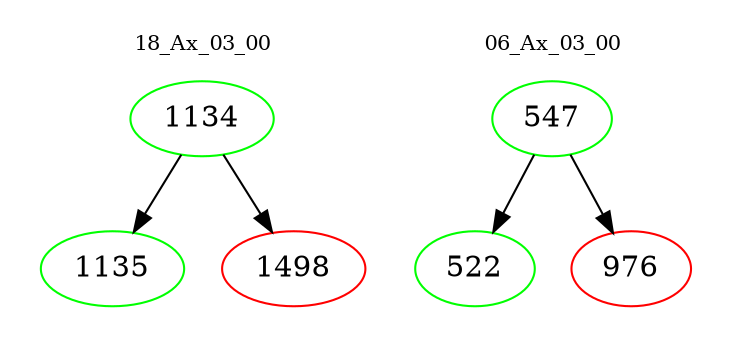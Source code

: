 digraph{
subgraph cluster_0 {
color = white
label = "18_Ax_03_00";
fontsize=10;
T0_1134 [label="1134", color="green"]
T0_1134 -> T0_1135 [color="black"]
T0_1135 [label="1135", color="green"]
T0_1134 -> T0_1498 [color="black"]
T0_1498 [label="1498", color="red"]
}
subgraph cluster_1 {
color = white
label = "06_Ax_03_00";
fontsize=10;
T1_547 [label="547", color="green"]
T1_547 -> T1_522 [color="black"]
T1_522 [label="522", color="green"]
T1_547 -> T1_976 [color="black"]
T1_976 [label="976", color="red"]
}
}
